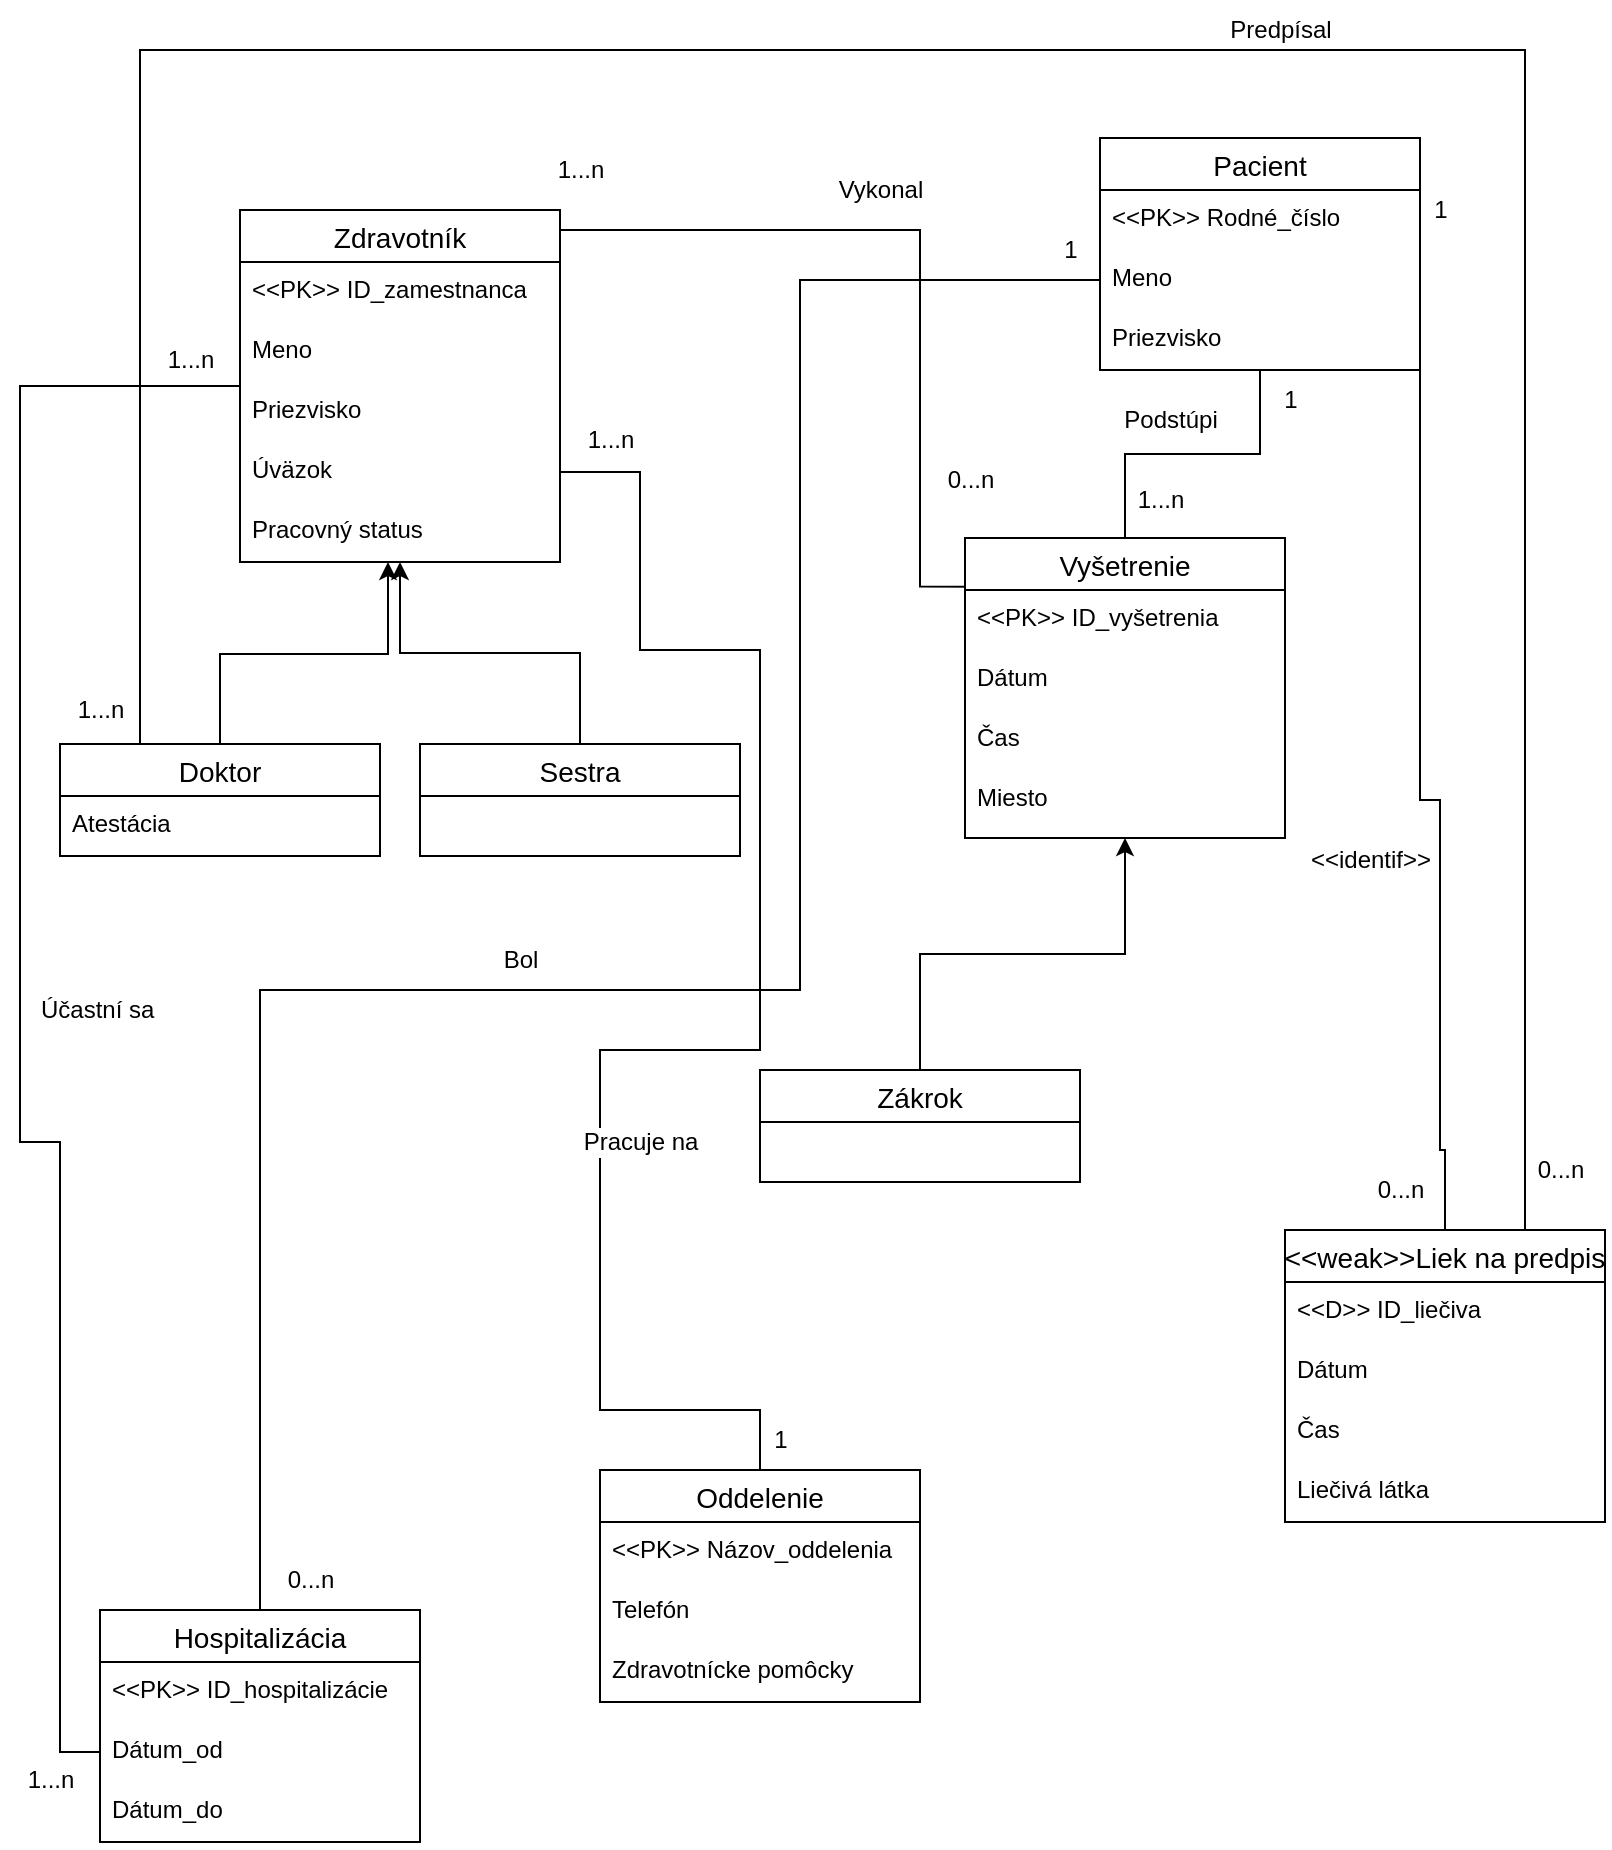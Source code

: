 <mxfile version="20.8.23" type="device"><diagram id="R2lEEEUBdFMjLlhIrx00" name="Page-1"><mxGraphModel dx="1592" dy="839" grid="1" gridSize="10" guides="1" tooltips="1" connect="1" arrows="1" fold="1" page="1" pageScale="1" pageWidth="850" pageHeight="1100" math="0" shadow="0" extFonts="Permanent Marker^https://fonts.googleapis.com/css?family=Permanent+Marker"><root><mxCell id="0"/><mxCell id="1" parent="0"/><mxCell id="h6WO-161c7w-kWtGD2OW-9" style="edgeStyle=orthogonalEdgeStyle;rounded=0;orthogonalLoop=1;jettySize=auto;html=1;exitX=1;exitY=0;exitDx=0;exitDy=0;entryX=0.022;entryY=-0.056;entryDx=0;entryDy=0;entryPerimeter=0;endArrow=none;endFill=0;" edge="1" parent="1" source="MusnaXk_YRnP6yZ-zvBx-1" target="MusnaXk_YRnP6yZ-zvBx-14"><mxGeometry relative="1" as="geometry"><Array as="points"><mxPoint x="310" y="130"/><mxPoint x="490" y="130"/><mxPoint x="490" y="308"/></Array></mxGeometry></mxCell><mxCell id="h6WO-161c7w-kWtGD2OW-39" style="edgeStyle=orthogonalEdgeStyle;rounded=0;orthogonalLoop=1;jettySize=auto;html=1;entryX=0;entryY=0.5;entryDx=0;entryDy=0;fontSize=12;endArrow=none;endFill=0;" edge="1" parent="1" source="MusnaXk_YRnP6yZ-zvBx-1" target="Ag8xRexYsWIQ4yh8gyAF-4"><mxGeometry relative="1" as="geometry"><Array as="points"><mxPoint x="40" y="208"/><mxPoint x="40" y="586"/><mxPoint x="60" y="586"/><mxPoint x="60" y="891"/></Array></mxGeometry></mxCell><mxCell id="MusnaXk_YRnP6yZ-zvBx-1" value="Zdravotník" style="swimlane;fontStyle=0;childLayout=stackLayout;horizontal=1;startSize=26;horizontalStack=0;resizeParent=1;resizeParentMax=0;resizeLast=0;collapsible=1;marginBottom=0;align=center;fontSize=14;" parent="1" vertex="1"><mxGeometry x="150" y="120" width="160" height="176" as="geometry"/></mxCell><mxCell id="MusnaXk_YRnP6yZ-zvBx-2" value="&lt;&lt;PK&gt;&gt; ID_zamestnanca" style="text;strokeColor=none;fillColor=none;spacingLeft=4;spacingRight=4;overflow=hidden;rotatable=0;points=[[0,0.5],[1,0.5]];portConstraint=eastwest;fontSize=12;" parent="MusnaXk_YRnP6yZ-zvBx-1" vertex="1"><mxGeometry y="26" width="160" height="30" as="geometry"/></mxCell><mxCell id="MusnaXk_YRnP6yZ-zvBx-3" value="Meno" style="text;strokeColor=none;fillColor=none;spacingLeft=4;spacingRight=4;overflow=hidden;rotatable=0;points=[[0,0.5],[1,0.5]];portConstraint=eastwest;fontSize=12;" parent="MusnaXk_YRnP6yZ-zvBx-1" vertex="1"><mxGeometry y="56" width="160" height="30" as="geometry"/></mxCell><mxCell id="MusnaXk_YRnP6yZ-zvBx-4" value="Priezvisko" style="text;strokeColor=none;fillColor=none;spacingLeft=4;spacingRight=4;overflow=hidden;rotatable=0;points=[[0,0.5],[1,0.5]];portConstraint=eastwest;fontSize=12;" parent="MusnaXk_YRnP6yZ-zvBx-1" vertex="1"><mxGeometry y="86" width="160" height="30" as="geometry"/></mxCell><mxCell id="MusnaXk_YRnP6yZ-zvBx-33" value="Úväzok" style="text;strokeColor=none;fillColor=none;spacingLeft=4;spacingRight=4;overflow=hidden;rotatable=0;points=[[0,0.5],[1,0.5]];portConstraint=eastwest;fontSize=12;" parent="MusnaXk_YRnP6yZ-zvBx-1" vertex="1"><mxGeometry y="116" width="160" height="30" as="geometry"/></mxCell><mxCell id="Ag8xRexYsWIQ4yh8gyAF-1" value="Pracovný status" style="text;strokeColor=none;fillColor=none;spacingLeft=4;spacingRight=4;overflow=hidden;rotatable=0;points=[[0,0.5],[1,0.5]];portConstraint=eastwest;fontSize=12;" parent="MusnaXk_YRnP6yZ-zvBx-1" vertex="1"><mxGeometry y="146" width="160" height="30" as="geometry"/></mxCell><mxCell id="h6WO-161c7w-kWtGD2OW-17" style="edgeStyle=orthogonalEdgeStyle;rounded=0;orthogonalLoop=1;jettySize=auto;html=1;entryX=0.5;entryY=0;entryDx=0;entryDy=0;endArrow=none;endFill=0;" edge="1" parent="1" source="MusnaXk_YRnP6yZ-zvBx-5" target="MusnaXk_YRnP6yZ-zvBx-39"><mxGeometry relative="1" as="geometry"><Array as="points"><mxPoint x="740" y="415"/><mxPoint x="750" y="415"/><mxPoint x="750" y="590"/><mxPoint x="753" y="590"/></Array></mxGeometry></mxCell><mxCell id="h6WO-161c7w-kWtGD2OW-23" style="edgeStyle=orthogonalEdgeStyle;rounded=0;orthogonalLoop=1;jettySize=auto;html=1;endArrow=none;endFill=0;" edge="1" parent="1" source="MusnaXk_YRnP6yZ-zvBx-5" target="MusnaXk_YRnP6yZ-zvBx-13"><mxGeometry relative="1" as="geometry"/></mxCell><mxCell id="MusnaXk_YRnP6yZ-zvBx-5" value="Pacient" style="swimlane;fontStyle=0;childLayout=stackLayout;horizontal=1;startSize=26;horizontalStack=0;resizeParent=1;resizeParentMax=0;resizeLast=0;collapsible=1;marginBottom=0;align=center;fontSize=14;" parent="1" vertex="1"><mxGeometry x="580" y="84" width="160" height="116" as="geometry"/></mxCell><mxCell id="MusnaXk_YRnP6yZ-zvBx-6" value="&lt;&lt;PK&gt;&gt; Rodné_číslo" style="text;strokeColor=none;fillColor=none;spacingLeft=4;spacingRight=4;overflow=hidden;rotatable=0;points=[[0,0.5],[1,0.5]];portConstraint=eastwest;fontSize=12;" parent="MusnaXk_YRnP6yZ-zvBx-5" vertex="1"><mxGeometry y="26" width="160" height="30" as="geometry"/></mxCell><mxCell id="MusnaXk_YRnP6yZ-zvBx-7" value="Meno" style="text;strokeColor=none;fillColor=none;spacingLeft=4;spacingRight=4;overflow=hidden;rotatable=0;points=[[0,0.5],[1,0.5]];portConstraint=eastwest;fontSize=12;" parent="MusnaXk_YRnP6yZ-zvBx-5" vertex="1"><mxGeometry y="56" width="160" height="30" as="geometry"/></mxCell><mxCell id="MusnaXk_YRnP6yZ-zvBx-8" value="Priezvisko" style="text;strokeColor=none;fillColor=none;spacingLeft=4;spacingRight=4;overflow=hidden;rotatable=0;points=[[0,0.5],[1,0.5]];portConstraint=eastwest;fontSize=12;" parent="MusnaXk_YRnP6yZ-zvBx-5" vertex="1"><mxGeometry y="86" width="160" height="30" as="geometry"/></mxCell><mxCell id="MusnaXk_YRnP6yZ-zvBx-9" value="Oddelenie" style="swimlane;fontStyle=0;childLayout=stackLayout;horizontal=1;startSize=26;horizontalStack=0;resizeParent=1;resizeParentMax=0;resizeLast=0;collapsible=1;marginBottom=0;align=center;fontSize=14;" parent="1" vertex="1"><mxGeometry x="330" y="750" width="160" height="116" as="geometry"/></mxCell><mxCell id="MusnaXk_YRnP6yZ-zvBx-10" value="&lt;&lt;PK&gt;&gt; Názov_oddelenia" style="text;strokeColor=none;fillColor=none;spacingLeft=4;spacingRight=4;overflow=hidden;rotatable=0;points=[[0,0.5],[1,0.5]];portConstraint=eastwest;fontSize=12;" parent="MusnaXk_YRnP6yZ-zvBx-9" vertex="1"><mxGeometry y="26" width="160" height="30" as="geometry"/></mxCell><mxCell id="MusnaXk_YRnP6yZ-zvBx-11" value="Telefón" style="text;strokeColor=none;fillColor=none;spacingLeft=4;spacingRight=4;overflow=hidden;rotatable=0;points=[[0,0.5],[1,0.5]];portConstraint=eastwest;fontSize=12;" parent="MusnaXk_YRnP6yZ-zvBx-9" vertex="1"><mxGeometry y="56" width="160" height="30" as="geometry"/></mxCell><mxCell id="MusnaXk_YRnP6yZ-zvBx-12" value="Zdravotnícke pomôcky" style="text;strokeColor=none;fillColor=none;spacingLeft=4;spacingRight=4;overflow=hidden;rotatable=0;points=[[0,0.5],[1,0.5]];portConstraint=eastwest;fontSize=12;" parent="MusnaXk_YRnP6yZ-zvBx-9" vertex="1"><mxGeometry y="86" width="160" height="30" as="geometry"/></mxCell><mxCell id="MusnaXk_YRnP6yZ-zvBx-13" value="Vyšetrenie" style="swimlane;fontStyle=0;childLayout=stackLayout;horizontal=1;startSize=26;horizontalStack=0;resizeParent=1;resizeParentMax=0;resizeLast=0;collapsible=1;marginBottom=0;align=center;fontSize=14;" parent="1" vertex="1"><mxGeometry x="512.5" y="284" width="160" height="150" as="geometry"/></mxCell><mxCell id="MusnaXk_YRnP6yZ-zvBx-14" value="&lt;&lt;PK&gt;&gt; ID_vyšetrenia" style="text;strokeColor=none;fillColor=none;spacingLeft=4;spacingRight=4;overflow=hidden;rotatable=0;points=[[0,0.5],[1,0.5]];portConstraint=eastwest;fontSize=12;" parent="MusnaXk_YRnP6yZ-zvBx-13" vertex="1"><mxGeometry y="26" width="160" height="30" as="geometry"/></mxCell><mxCell id="MusnaXk_YRnP6yZ-zvBx-15" value="Dátum" style="text;strokeColor=none;fillColor=none;spacingLeft=4;spacingRight=4;overflow=hidden;rotatable=0;points=[[0,0.5],[1,0.5]];portConstraint=eastwest;fontSize=12;" parent="MusnaXk_YRnP6yZ-zvBx-13" vertex="1"><mxGeometry y="56" width="160" height="30" as="geometry"/></mxCell><mxCell id="MusnaXk_YRnP6yZ-zvBx-16" value="Čas&#10;" style="text;strokeColor=none;fillColor=none;spacingLeft=4;spacingRight=4;overflow=hidden;rotatable=0;points=[[0,0.5],[1,0.5]];portConstraint=eastwest;fontSize=12;" parent="MusnaXk_YRnP6yZ-zvBx-13" vertex="1"><mxGeometry y="86" width="160" height="64" as="geometry"/></mxCell><mxCell id="h6WO-161c7w-kWtGD2OW-8" style="edgeStyle=orthogonalEdgeStyle;rounded=0;orthogonalLoop=1;jettySize=auto;html=1;" edge="1" parent="1" source="MusnaXk_YRnP6yZ-zvBx-21" target="MusnaXk_YRnP6yZ-zvBx-13"><mxGeometry relative="1" as="geometry"/></mxCell><mxCell id="MusnaXk_YRnP6yZ-zvBx-21" value="Zákrok" style="swimlane;fontStyle=0;childLayout=stackLayout;horizontal=1;startSize=26;horizontalStack=0;resizeParent=1;resizeParentMax=0;resizeLast=0;collapsible=1;marginBottom=0;align=center;fontSize=14;" parent="1" vertex="1"><mxGeometry x="410" y="550" width="160" height="56" as="geometry"/></mxCell><mxCell id="h6WO-161c7w-kWtGD2OW-6" style="edgeStyle=orthogonalEdgeStyle;rounded=0;orthogonalLoop=1;jettySize=auto;html=1;" edge="1" parent="1" source="MusnaXk_YRnP6yZ-zvBx-25" target="MusnaXk_YRnP6yZ-zvBx-1"><mxGeometry relative="1" as="geometry"><Array as="points"><mxPoint x="140" y="342"/><mxPoint x="224" y="342"/></Array></mxGeometry></mxCell><mxCell id="h6WO-161c7w-kWtGD2OW-13" style="edgeStyle=orthogonalEdgeStyle;rounded=0;orthogonalLoop=1;jettySize=auto;html=1;exitX=0.25;exitY=0;exitDx=0;exitDy=0;entryX=0.75;entryY=0;entryDx=0;entryDy=0;endArrow=none;endFill=0;" edge="1" parent="1" source="MusnaXk_YRnP6yZ-zvBx-25" target="MusnaXk_YRnP6yZ-zvBx-39"><mxGeometry relative="1" as="geometry"><Array as="points"><mxPoint x="100" y="40"/><mxPoint x="793" y="40"/></Array></mxGeometry></mxCell><mxCell id="MusnaXk_YRnP6yZ-zvBx-25" value="Doktor" style="swimlane;fontStyle=0;childLayout=stackLayout;horizontal=1;startSize=26;horizontalStack=0;resizeParent=1;resizeParentMax=0;resizeLast=0;collapsible=1;marginBottom=0;align=center;fontSize=14;" parent="1" vertex="1"><mxGeometry x="60" y="387" width="160" height="56" as="geometry"/></mxCell><mxCell id="MusnaXk_YRnP6yZ-zvBx-27" value="Atestácia" style="text;strokeColor=none;fillColor=none;spacingLeft=4;spacingRight=4;overflow=hidden;rotatable=0;points=[[0,0.5],[1,0.5]];portConstraint=eastwest;fontSize=12;" parent="MusnaXk_YRnP6yZ-zvBx-25" vertex="1"><mxGeometry y="26" width="160" height="30" as="geometry"/></mxCell><mxCell id="h6WO-161c7w-kWtGD2OW-7" style="edgeStyle=orthogonalEdgeStyle;rounded=0;orthogonalLoop=1;jettySize=auto;html=1;" edge="1" parent="1" source="MusnaXk_YRnP6yZ-zvBx-29" target="MusnaXk_YRnP6yZ-zvBx-1"><mxGeometry relative="1" as="geometry"/></mxCell><mxCell id="MusnaXk_YRnP6yZ-zvBx-29" value="Sestra" style="swimlane;fontStyle=0;childLayout=stackLayout;horizontal=1;startSize=26;horizontalStack=0;resizeParent=1;resizeParentMax=0;resizeLast=0;collapsible=1;marginBottom=0;align=center;fontSize=14;" parent="1" vertex="1"><mxGeometry x="240" y="387" width="160" height="56" as="geometry"/></mxCell><mxCell id="MusnaXk_YRnP6yZ-zvBx-39" value="&lt;&lt;weak&gt;&gt;Liek na predpis" style="swimlane;fontStyle=0;childLayout=stackLayout;horizontal=1;startSize=26;horizontalStack=0;resizeParent=1;resizeParentMax=0;resizeLast=0;collapsible=1;marginBottom=0;align=center;fontSize=14;" parent="1" vertex="1"><mxGeometry x="672.5" y="630" width="160" height="146" as="geometry"/></mxCell><mxCell id="MusnaXk_YRnP6yZ-zvBx-40" value="&lt;&lt;D&gt;&gt; ID_liečiva" style="text;strokeColor=none;fillColor=none;spacingLeft=4;spacingRight=4;overflow=hidden;rotatable=0;points=[[0,0.5],[1,0.5]];portConstraint=eastwest;fontSize=12;" parent="MusnaXk_YRnP6yZ-zvBx-39" vertex="1"><mxGeometry y="26" width="160" height="30" as="geometry"/></mxCell><mxCell id="MusnaXk_YRnP6yZ-zvBx-41" value="Dátum" style="text;strokeColor=none;fillColor=none;spacingLeft=4;spacingRight=4;overflow=hidden;rotatable=0;points=[[0,0.5],[1,0.5]];portConstraint=eastwest;fontSize=12;" parent="MusnaXk_YRnP6yZ-zvBx-39" vertex="1"><mxGeometry y="56" width="160" height="30" as="geometry"/></mxCell><mxCell id="Ag8xRexYsWIQ4yh8gyAF-11" value="Čas" style="text;strokeColor=none;fillColor=none;spacingLeft=4;spacingRight=4;overflow=hidden;rotatable=0;points=[[0,0.5],[1,0.5]];portConstraint=eastwest;fontSize=12;" parent="MusnaXk_YRnP6yZ-zvBx-39" vertex="1"><mxGeometry y="86" width="160" height="30" as="geometry"/></mxCell><mxCell id="MusnaXk_YRnP6yZ-zvBx-42" value="Liečivá látka" style="text;strokeColor=none;fillColor=none;spacingLeft=4;spacingRight=4;overflow=hidden;rotatable=0;points=[[0,0.5],[1,0.5]];portConstraint=eastwest;fontSize=12;" parent="MusnaXk_YRnP6yZ-zvBx-39" vertex="1"><mxGeometry y="116" width="160" height="30" as="geometry"/></mxCell><mxCell id="OREIbG7YyUJ8qiv7tC_Q-2" value="Miesto" style="text;strokeColor=none;fillColor=none;spacingLeft=4;spacingRight=4;overflow=hidden;rotatable=0;points=[[0,0.5],[1,0.5]];portConstraint=eastwest;fontSize=12;" parent="1" vertex="1"><mxGeometry x="512.5" y="400" width="160" height="30" as="geometry"/></mxCell><mxCell id="Ag8xRexYsWIQ4yh8gyAF-2" value="Hospitalizácia" style="swimlane;fontStyle=0;childLayout=stackLayout;horizontal=1;startSize=26;horizontalStack=0;resizeParent=1;resizeParentMax=0;resizeLast=0;collapsible=1;marginBottom=0;align=center;fontSize=14;" parent="1" vertex="1"><mxGeometry x="80" y="820" width="160" height="116" as="geometry"/></mxCell><mxCell id="Ag8xRexYsWIQ4yh8gyAF-3" value="&lt;&lt;PK&gt;&gt; ID_hospitalizácie" style="text;strokeColor=none;fillColor=none;spacingLeft=4;spacingRight=4;overflow=hidden;rotatable=0;points=[[0,0.5],[1,0.5]];portConstraint=eastwest;fontSize=12;" parent="Ag8xRexYsWIQ4yh8gyAF-2" vertex="1"><mxGeometry y="26" width="160" height="30" as="geometry"/></mxCell><mxCell id="Ag8xRexYsWIQ4yh8gyAF-4" value="Dátum_od" style="text;strokeColor=none;fillColor=none;spacingLeft=4;spacingRight=4;overflow=hidden;rotatable=0;points=[[0,0.5],[1,0.5]];portConstraint=eastwest;fontSize=12;" parent="Ag8xRexYsWIQ4yh8gyAF-2" vertex="1"><mxGeometry y="56" width="160" height="30" as="geometry"/></mxCell><mxCell id="Ag8xRexYsWIQ4yh8gyAF-5" value="Dátum_do" style="text;strokeColor=none;fillColor=none;spacingLeft=4;spacingRight=4;overflow=hidden;rotatable=0;points=[[0,0.5],[1,0.5]];portConstraint=eastwest;fontSize=12;" parent="Ag8xRexYsWIQ4yh8gyAF-2" vertex="1"><mxGeometry y="86" width="160" height="30" as="geometry"/></mxCell><mxCell id="h6WO-161c7w-kWtGD2OW-10" value="1...n" style="text;html=1;align=center;verticalAlign=middle;resizable=0;points=[];autosize=1;strokeColor=none;fillColor=none;" vertex="1" parent="1"><mxGeometry x="295" y="85" width="50" height="30" as="geometry"/></mxCell><mxCell id="h6WO-161c7w-kWtGD2OW-11" value="0...n" style="text;html=1;align=center;verticalAlign=middle;resizable=0;points=[];autosize=1;strokeColor=none;fillColor=none;" vertex="1" parent="1"><mxGeometry x="490" y="240" width="50" height="30" as="geometry"/></mxCell><mxCell id="h6WO-161c7w-kWtGD2OW-12" value="Vykonal" style="text;html=1;align=center;verticalAlign=middle;resizable=0;points=[];autosize=1;strokeColor=none;fillColor=none;" vertex="1" parent="1"><mxGeometry x="435" y="95" width="70" height="30" as="geometry"/></mxCell><mxCell id="h6WO-161c7w-kWtGD2OW-14" value="1...n" style="text;html=1;align=center;verticalAlign=middle;resizable=0;points=[];autosize=1;strokeColor=none;fillColor=none;" vertex="1" parent="1"><mxGeometry x="55" y="355" width="50" height="30" as="geometry"/></mxCell><mxCell id="h6WO-161c7w-kWtGD2OW-15" value="0...n" style="text;html=1;align=center;verticalAlign=middle;resizable=0;points=[];autosize=1;strokeColor=none;fillColor=none;" vertex="1" parent="1"><mxGeometry x="785" y="585" width="50" height="30" as="geometry"/></mxCell><mxCell id="h6WO-161c7w-kWtGD2OW-16" value="Predpísal" style="text;html=1;align=center;verticalAlign=middle;resizable=0;points=[];autosize=1;strokeColor=none;fillColor=none;" vertex="1" parent="1"><mxGeometry x="635" y="15" width="70" height="30" as="geometry"/></mxCell><mxCell id="h6WO-161c7w-kWtGD2OW-18" value="1" style="text;html=1;align=center;verticalAlign=middle;resizable=0;points=[];autosize=1;strokeColor=none;fillColor=none;" vertex="1" parent="1"><mxGeometry x="735" y="105" width="30" height="30" as="geometry"/></mxCell><mxCell id="h6WO-161c7w-kWtGD2OW-21" value="&amp;lt;&amp;lt;identif&amp;gt;&amp;gt;" style="text;html=1;align=center;verticalAlign=middle;resizable=0;points=[];autosize=1;strokeColor=none;fillColor=none;" vertex="1" parent="1"><mxGeometry x="675" y="430" width="80" height="30" as="geometry"/></mxCell><mxCell id="h6WO-161c7w-kWtGD2OW-22" value="0...n" style="text;html=1;align=center;verticalAlign=middle;resizable=0;points=[];autosize=1;strokeColor=none;fillColor=none;" vertex="1" parent="1"><mxGeometry x="705" y="595" width="50" height="30" as="geometry"/></mxCell><mxCell id="h6WO-161c7w-kWtGD2OW-24" value="1" style="text;html=1;align=center;verticalAlign=middle;resizable=0;points=[];autosize=1;strokeColor=none;fillColor=none;" vertex="1" parent="1"><mxGeometry x="660" y="200" width="30" height="30" as="geometry"/></mxCell><mxCell id="h6WO-161c7w-kWtGD2OW-25" value="1...n" style="text;html=1;align=center;verticalAlign=middle;resizable=0;points=[];autosize=1;strokeColor=none;fillColor=none;" vertex="1" parent="1"><mxGeometry x="585" y="250" width="50" height="30" as="geometry"/></mxCell><mxCell id="h6WO-161c7w-kWtGD2OW-26" value="Podstúpi" style="text;html=1;align=center;verticalAlign=middle;resizable=0;points=[];autosize=1;strokeColor=none;fillColor=none;" vertex="1" parent="1"><mxGeometry x="580" y="210" width="70" height="30" as="geometry"/></mxCell><mxCell id="h6WO-161c7w-kWtGD2OW-27" style="edgeStyle=orthogonalEdgeStyle;rounded=0;orthogonalLoop=1;jettySize=auto;html=1;entryX=0.5;entryY=0;entryDx=0;entryDy=0;endArrow=none;endFill=0;" edge="1" parent="1" source="MusnaXk_YRnP6yZ-zvBx-7" target="Ag8xRexYsWIQ4yh8gyAF-2"><mxGeometry relative="1" as="geometry"><Array as="points"><mxPoint x="430" y="155"/><mxPoint x="430" y="510"/><mxPoint x="160" y="510"/></Array></mxGeometry></mxCell><mxCell id="h6WO-161c7w-kWtGD2OW-30" value="1" style="text;html=1;align=center;verticalAlign=middle;resizable=0;points=[];autosize=1;strokeColor=none;fillColor=none;" vertex="1" parent="1"><mxGeometry x="550" y="125" width="30" height="30" as="geometry"/></mxCell><mxCell id="h6WO-161c7w-kWtGD2OW-31" value="0...n" style="text;html=1;align=center;verticalAlign=middle;resizable=0;points=[];autosize=1;strokeColor=none;fillColor=none;" vertex="1" parent="1"><mxGeometry x="160" y="790" width="50" height="30" as="geometry"/></mxCell><mxCell id="h6WO-161c7w-kWtGD2OW-32" value="Bol" style="text;html=1;align=center;verticalAlign=middle;resizable=0;points=[];autosize=1;strokeColor=none;fillColor=none;" vertex="1" parent="1"><mxGeometry x="270" y="480" width="40" height="30" as="geometry"/></mxCell><mxCell id="h6WO-161c7w-kWtGD2OW-33" style="edgeStyle=orthogonalEdgeStyle;rounded=0;orthogonalLoop=1;jettySize=auto;html=1;entryX=0.5;entryY=0;entryDx=0;entryDy=0;endArrow=none;endFill=0;" edge="1" parent="1" source="MusnaXk_YRnP6yZ-zvBx-33" target="MusnaXk_YRnP6yZ-zvBx-9"><mxGeometry relative="1" as="geometry"><Array as="points"><mxPoint x="350" y="251"/><mxPoint x="350" y="340"/><mxPoint x="410" y="340"/><mxPoint x="410" y="540"/><mxPoint x="330" y="540"/><mxPoint x="330" y="720"/><mxPoint x="410" y="720"/></Array></mxGeometry></mxCell><mxCell id="h6WO-161c7w-kWtGD2OW-35" value="&lt;font style=&quot;font-size: 12px;&quot;&gt;Pracuje na&lt;/font&gt;" style="edgeLabel;html=1;align=center;verticalAlign=middle;resizable=0;points=[];" vertex="1" connectable="0" parent="h6WO-161c7w-kWtGD2OW-33"><mxGeometry x="0.238" y="-2" relative="1" as="geometry"><mxPoint x="22" y="45" as="offset"/></mxGeometry></mxCell><mxCell id="h6WO-161c7w-kWtGD2OW-37" value="1...n" style="text;html=1;align=center;verticalAlign=middle;resizable=0;points=[];autosize=1;strokeColor=none;fillColor=none;fontSize=12;" vertex="1" parent="1"><mxGeometry x="310" y="220" width="50" height="30" as="geometry"/></mxCell><mxCell id="h6WO-161c7w-kWtGD2OW-38" value="1" style="text;html=1;align=center;verticalAlign=middle;resizable=0;points=[];autosize=1;strokeColor=none;fillColor=none;fontSize=12;" vertex="1" parent="1"><mxGeometry x="340" y="720" width="160" height="30" as="geometry"/></mxCell><mxCell id="h6WO-161c7w-kWtGD2OW-40" value="1...n" style="text;html=1;align=center;verticalAlign=middle;resizable=0;points=[];autosize=1;strokeColor=none;fillColor=none;fontSize=12;" vertex="1" parent="1"><mxGeometry x="100" y="180" width="50" height="30" as="geometry"/></mxCell><mxCell id="h6WO-161c7w-kWtGD2OW-41" value="1...n" style="text;html=1;align=center;verticalAlign=middle;resizable=0;points=[];autosize=1;strokeColor=none;fillColor=none;fontSize=12;" vertex="1" parent="1"><mxGeometry x="30" y="890" width="50" height="30" as="geometry"/></mxCell><mxCell id="h6WO-161c7w-kWtGD2OW-42" value="Účastní sa&amp;nbsp;" style="text;html=1;align=center;verticalAlign=middle;resizable=0;points=[];autosize=1;strokeColor=none;fillColor=none;fontSize=12;" vertex="1" parent="1"><mxGeometry x="40" y="505" width="80" height="30" as="geometry"/></mxCell></root></mxGraphModel></diagram></mxfile>